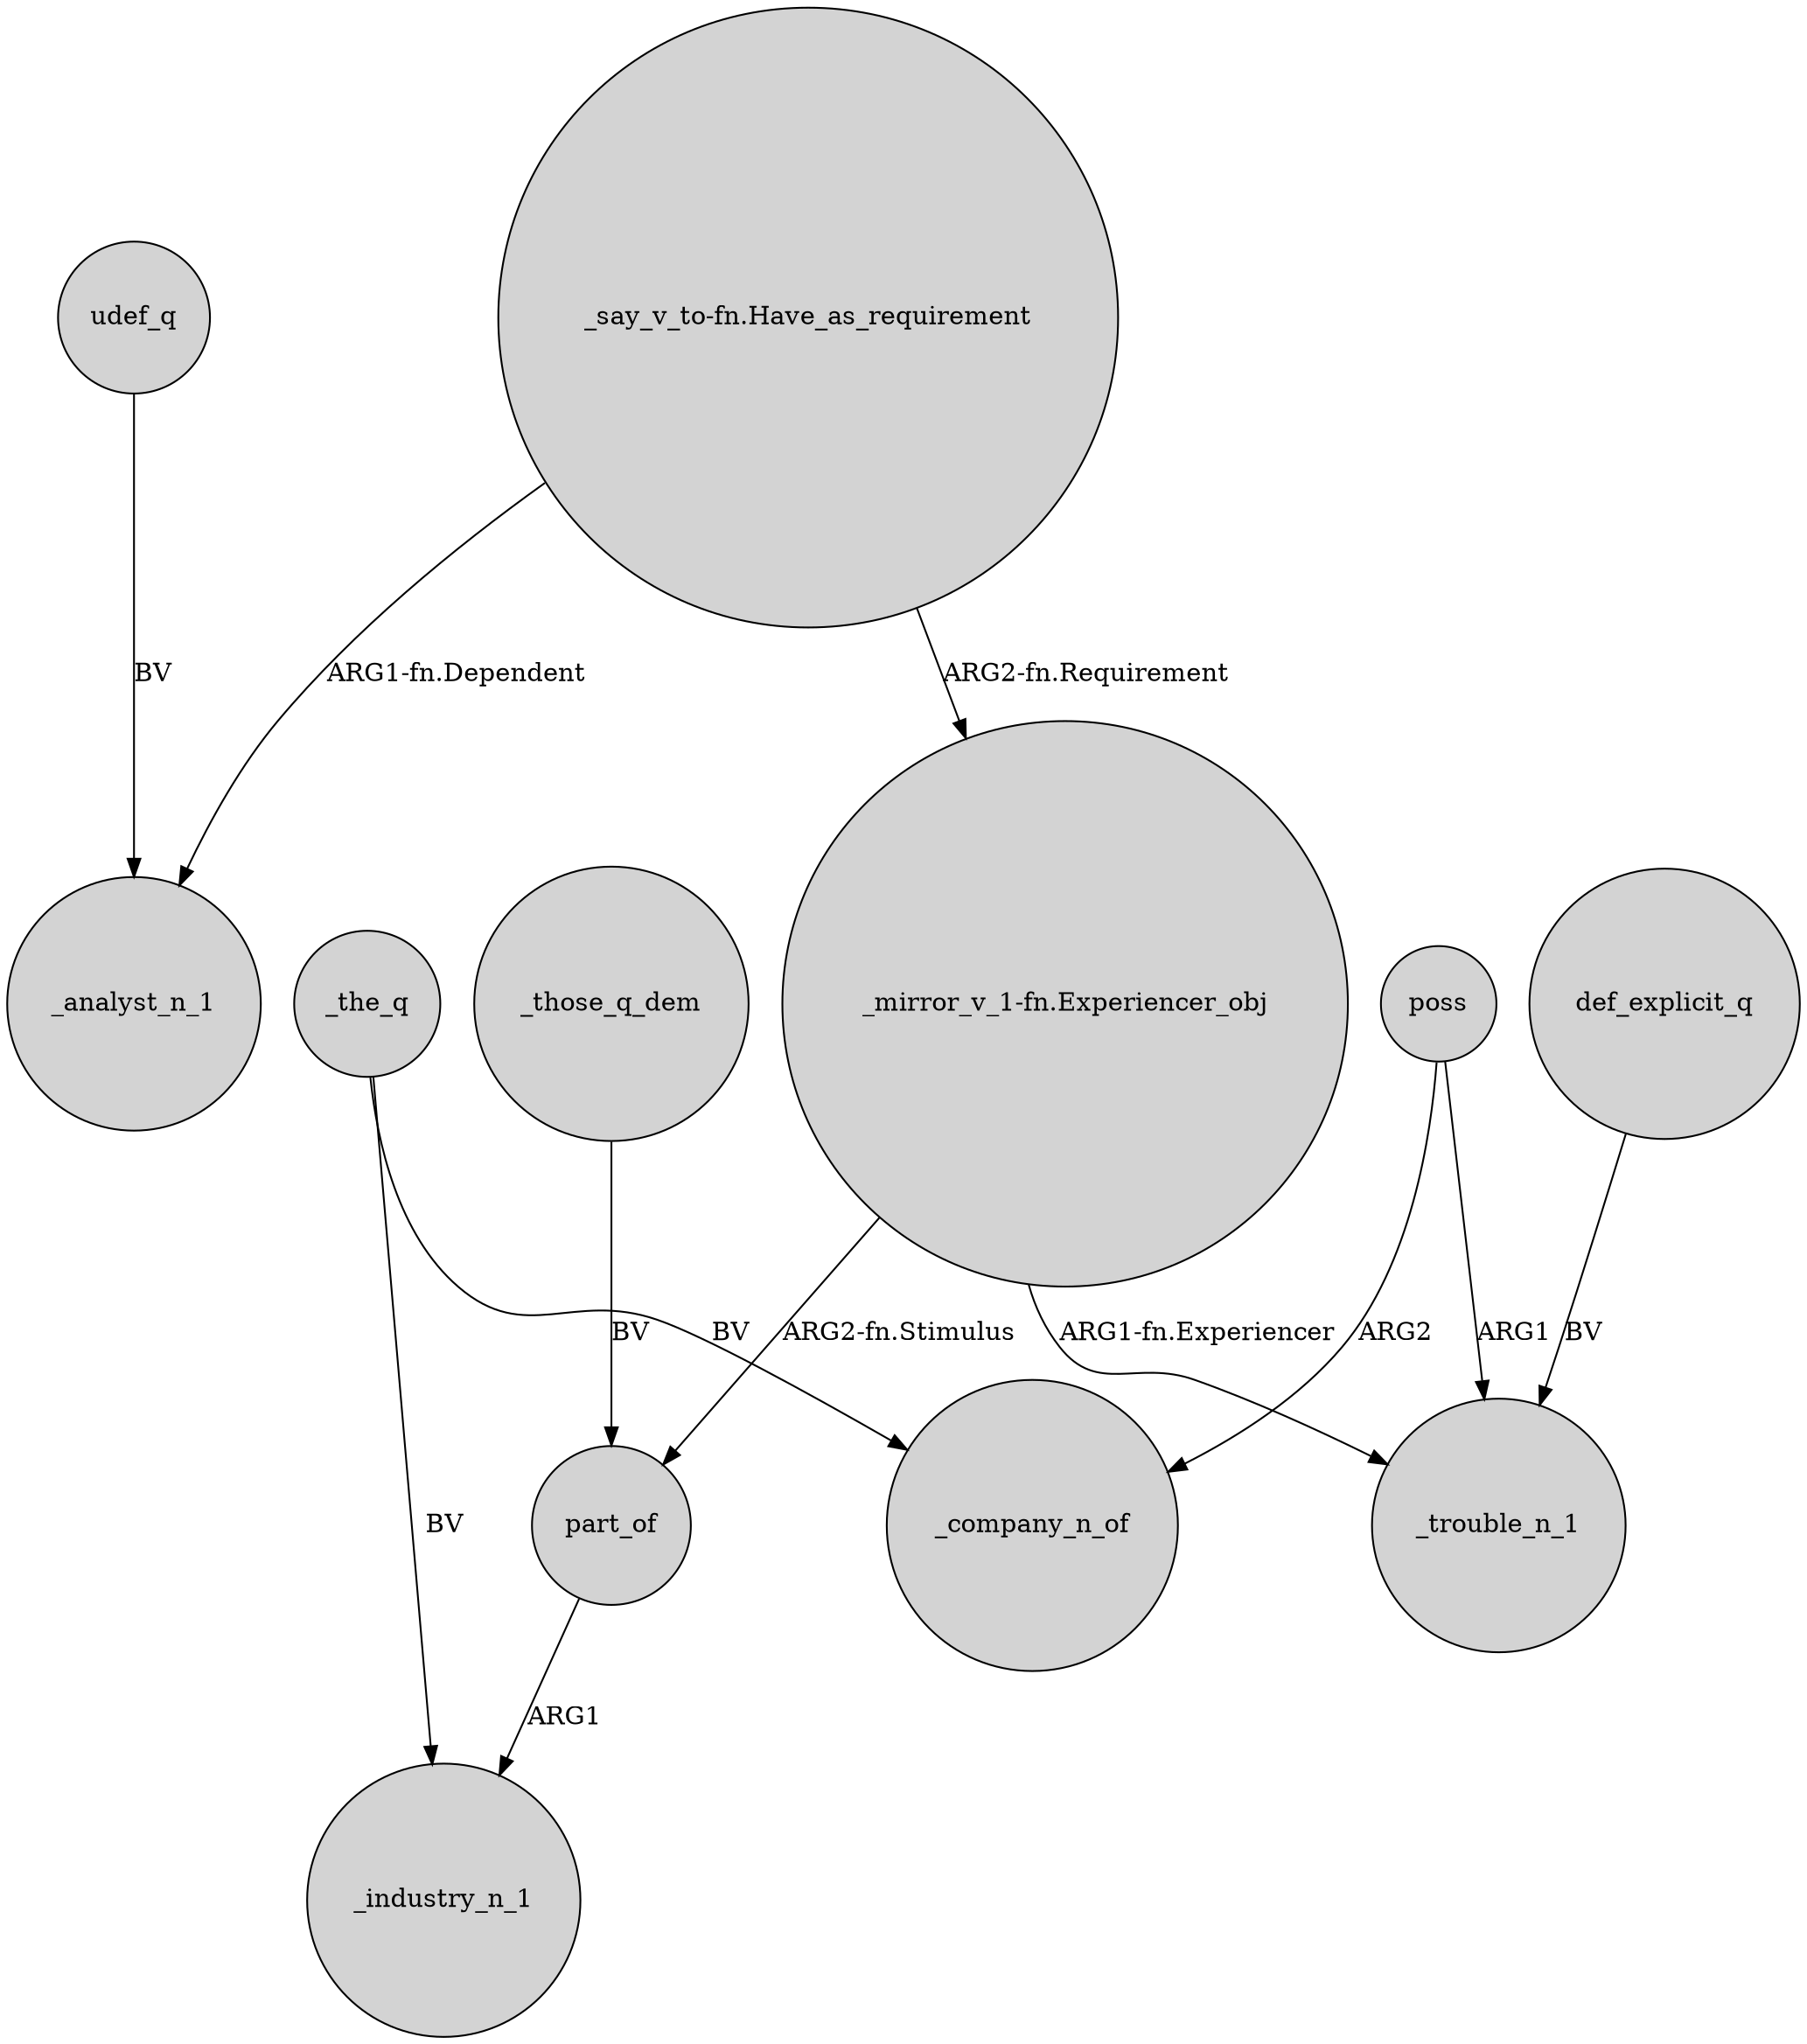 digraph {
	node [shape=circle style=filled]
	"_say_v_to-fn.Have_as_requirement" -> _analyst_n_1 [label="ARG1-fn.Dependent"]
	part_of -> _industry_n_1 [label=ARG1]
	"_say_v_to-fn.Have_as_requirement" -> "_mirror_v_1-fn.Experiencer_obj" [label="ARG2-fn.Requirement"]
	"_mirror_v_1-fn.Experiencer_obj" -> part_of [label="ARG2-fn.Stimulus"]
	"_mirror_v_1-fn.Experiencer_obj" -> _trouble_n_1 [label="ARG1-fn.Experiencer"]
	udef_q -> _analyst_n_1 [label=BV]
	_those_q_dem -> part_of [label=BV]
	def_explicit_q -> _trouble_n_1 [label=BV]
	_the_q -> _company_n_of [label=BV]
	_the_q -> _industry_n_1 [label=BV]
	poss -> _trouble_n_1 [label=ARG1]
	poss -> _company_n_of [label=ARG2]
}
